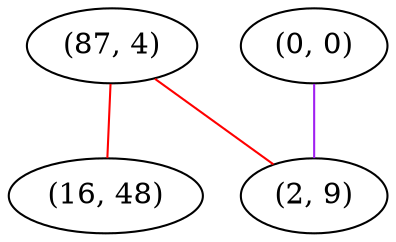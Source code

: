 graph "" {
"(87, 4)";
"(0, 0)";
"(16, 48)";
"(2, 9)";
"(87, 4)" -- "(16, 48)"  [color=red, key=0, weight=1];
"(87, 4)" -- "(2, 9)"  [color=red, key=0, weight=1];
"(0, 0)" -- "(2, 9)"  [color=purple, key=0, weight=4];
}
